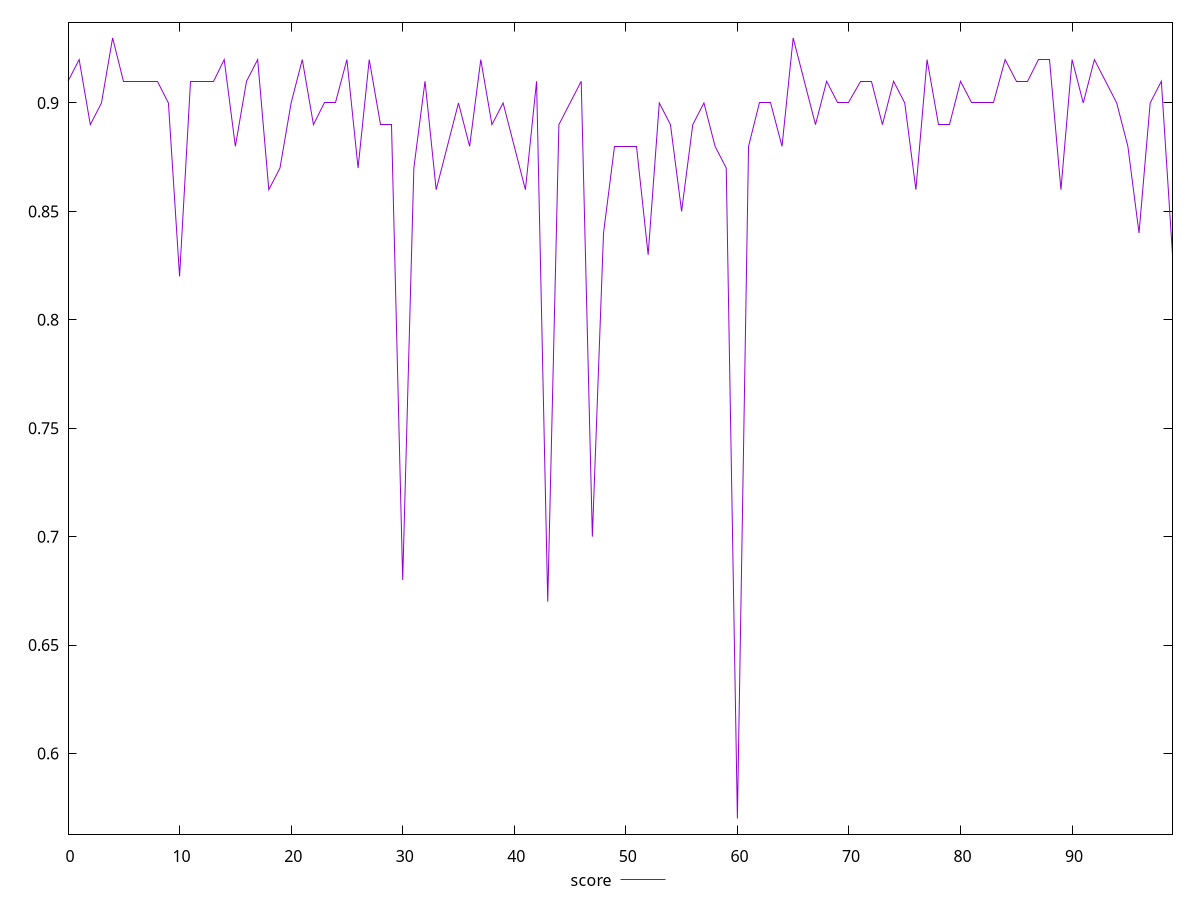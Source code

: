 reset

$score <<EOF
0 0.91
1 0.92
2 0.89
3 0.9
4 0.93
5 0.91
6 0.91
7 0.91
8 0.91
9 0.9
10 0.82
11 0.91
12 0.91
13 0.91
14 0.92
15 0.88
16 0.91
17 0.92
18 0.86
19 0.87
20 0.9
21 0.92
22 0.89
23 0.9
24 0.9
25 0.92
26 0.87
27 0.92
28 0.89
29 0.89
30 0.68
31 0.87
32 0.91
33 0.86
34 0.88
35 0.9
36 0.88
37 0.92
38 0.89
39 0.9
40 0.88
41 0.86
42 0.91
43 0.67
44 0.89
45 0.9
46 0.91
47 0.7
48 0.84
49 0.88
50 0.88
51 0.88
52 0.83
53 0.9
54 0.89
55 0.85
56 0.89
57 0.9
58 0.88
59 0.87
60 0.57
61 0.88
62 0.9
63 0.9
64 0.88
65 0.93
66 0.91
67 0.89
68 0.91
69 0.9
70 0.9
71 0.91
72 0.91
73 0.89
74 0.91
75 0.9
76 0.86
77 0.92
78 0.89
79 0.89
80 0.91
81 0.9
82 0.9
83 0.9
84 0.92
85 0.91
86 0.91
87 0.92
88 0.92
89 0.86
90 0.92
91 0.9
92 0.92
93 0.91
94 0.9
95 0.88
96 0.84
97 0.9
98 0.91
99 0.83
EOF

set key outside below
set xrange [0:99]
set yrange [0.5628:0.9372]
set trange [0.5628:0.9372]
set terminal svg size 640, 500 enhanced background rgb 'white'
set output "reprap/total-blocking-time/samples/pages+cached+noexternal/score/values.svg"

plot $score title "score" with line

reset
